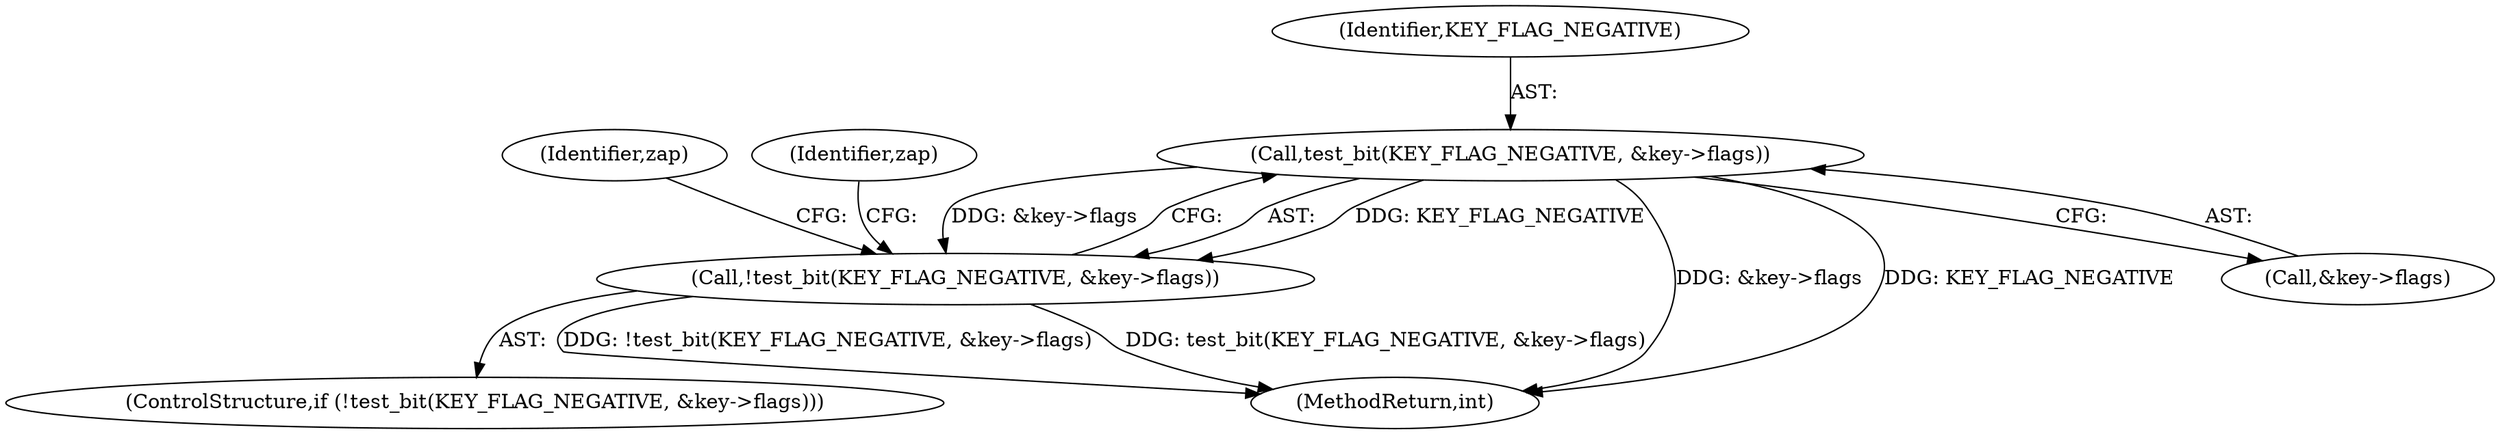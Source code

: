 digraph "0_linux_096fe9eaea40a17e125569f9e657e34cdb6d73bd_1@pointer" {
"1000179" [label="(Call,test_bit(KEY_FLAG_NEGATIVE, &key->flags))"];
"1000178" [label="(Call,!test_bit(KEY_FLAG_NEGATIVE, &key->flags))"];
"1000214" [label="(MethodReturn,int)"];
"1000181" [label="(Call,&key->flags)"];
"1000177" [label="(ControlStructure,if (!test_bit(KEY_FLAG_NEGATIVE, &key->flags)))"];
"1000178" [label="(Call,!test_bit(KEY_FLAG_NEGATIVE, &key->flags))"];
"1000196" [label="(Identifier,zap)"];
"1000179" [label="(Call,test_bit(KEY_FLAG_NEGATIVE, &key->flags))"];
"1000186" [label="(Identifier,zap)"];
"1000180" [label="(Identifier,KEY_FLAG_NEGATIVE)"];
"1000179" -> "1000178"  [label="AST: "];
"1000179" -> "1000181"  [label="CFG: "];
"1000180" -> "1000179"  [label="AST: "];
"1000181" -> "1000179"  [label="AST: "];
"1000178" -> "1000179"  [label="CFG: "];
"1000179" -> "1000214"  [label="DDG: &key->flags"];
"1000179" -> "1000214"  [label="DDG: KEY_FLAG_NEGATIVE"];
"1000179" -> "1000178"  [label="DDG: KEY_FLAG_NEGATIVE"];
"1000179" -> "1000178"  [label="DDG: &key->flags"];
"1000178" -> "1000177"  [label="AST: "];
"1000186" -> "1000178"  [label="CFG: "];
"1000196" -> "1000178"  [label="CFG: "];
"1000178" -> "1000214"  [label="DDG: !test_bit(KEY_FLAG_NEGATIVE, &key->flags)"];
"1000178" -> "1000214"  [label="DDG: test_bit(KEY_FLAG_NEGATIVE, &key->flags)"];
}
